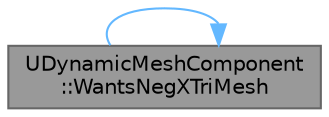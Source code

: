 digraph "UDynamicMeshComponent::WantsNegXTriMesh"
{
 // INTERACTIVE_SVG=YES
 // LATEX_PDF_SIZE
  bgcolor="transparent";
  edge [fontname=Helvetica,fontsize=10,labelfontname=Helvetica,labelfontsize=10];
  node [fontname=Helvetica,fontsize=10,shape=box,height=0.2,width=0.4];
  rankdir="LR";
  Node1 [id="Node000001",label="UDynamicMeshComponent\l::WantsNegXTriMesh",height=0.2,width=0.4,color="gray40", fillcolor="grey60", style="filled", fontcolor="black",tooltip="Do we want to create a negative version of this mesh."];
  Node1 -> Node1 [id="edge1_Node000001_Node000001",color="steelblue1",style="solid",tooltip=" "];
}
